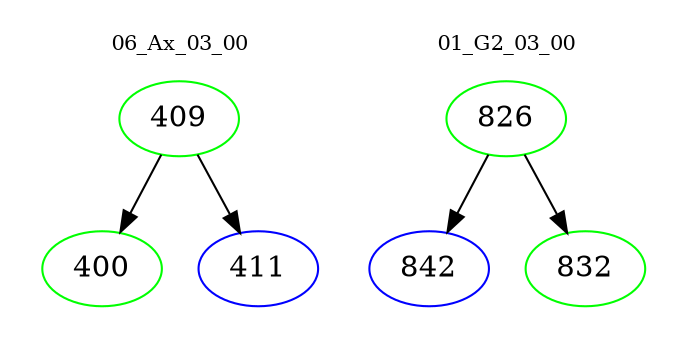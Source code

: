 digraph{
subgraph cluster_0 {
color = white
label = "06_Ax_03_00";
fontsize=10;
T0_409 [label="409", color="green"]
T0_409 -> T0_400 [color="black"]
T0_400 [label="400", color="green"]
T0_409 -> T0_411 [color="black"]
T0_411 [label="411", color="blue"]
}
subgraph cluster_1 {
color = white
label = "01_G2_03_00";
fontsize=10;
T1_826 [label="826", color="green"]
T1_826 -> T1_842 [color="black"]
T1_842 [label="842", color="blue"]
T1_826 -> T1_832 [color="black"]
T1_832 [label="832", color="green"]
}
}
